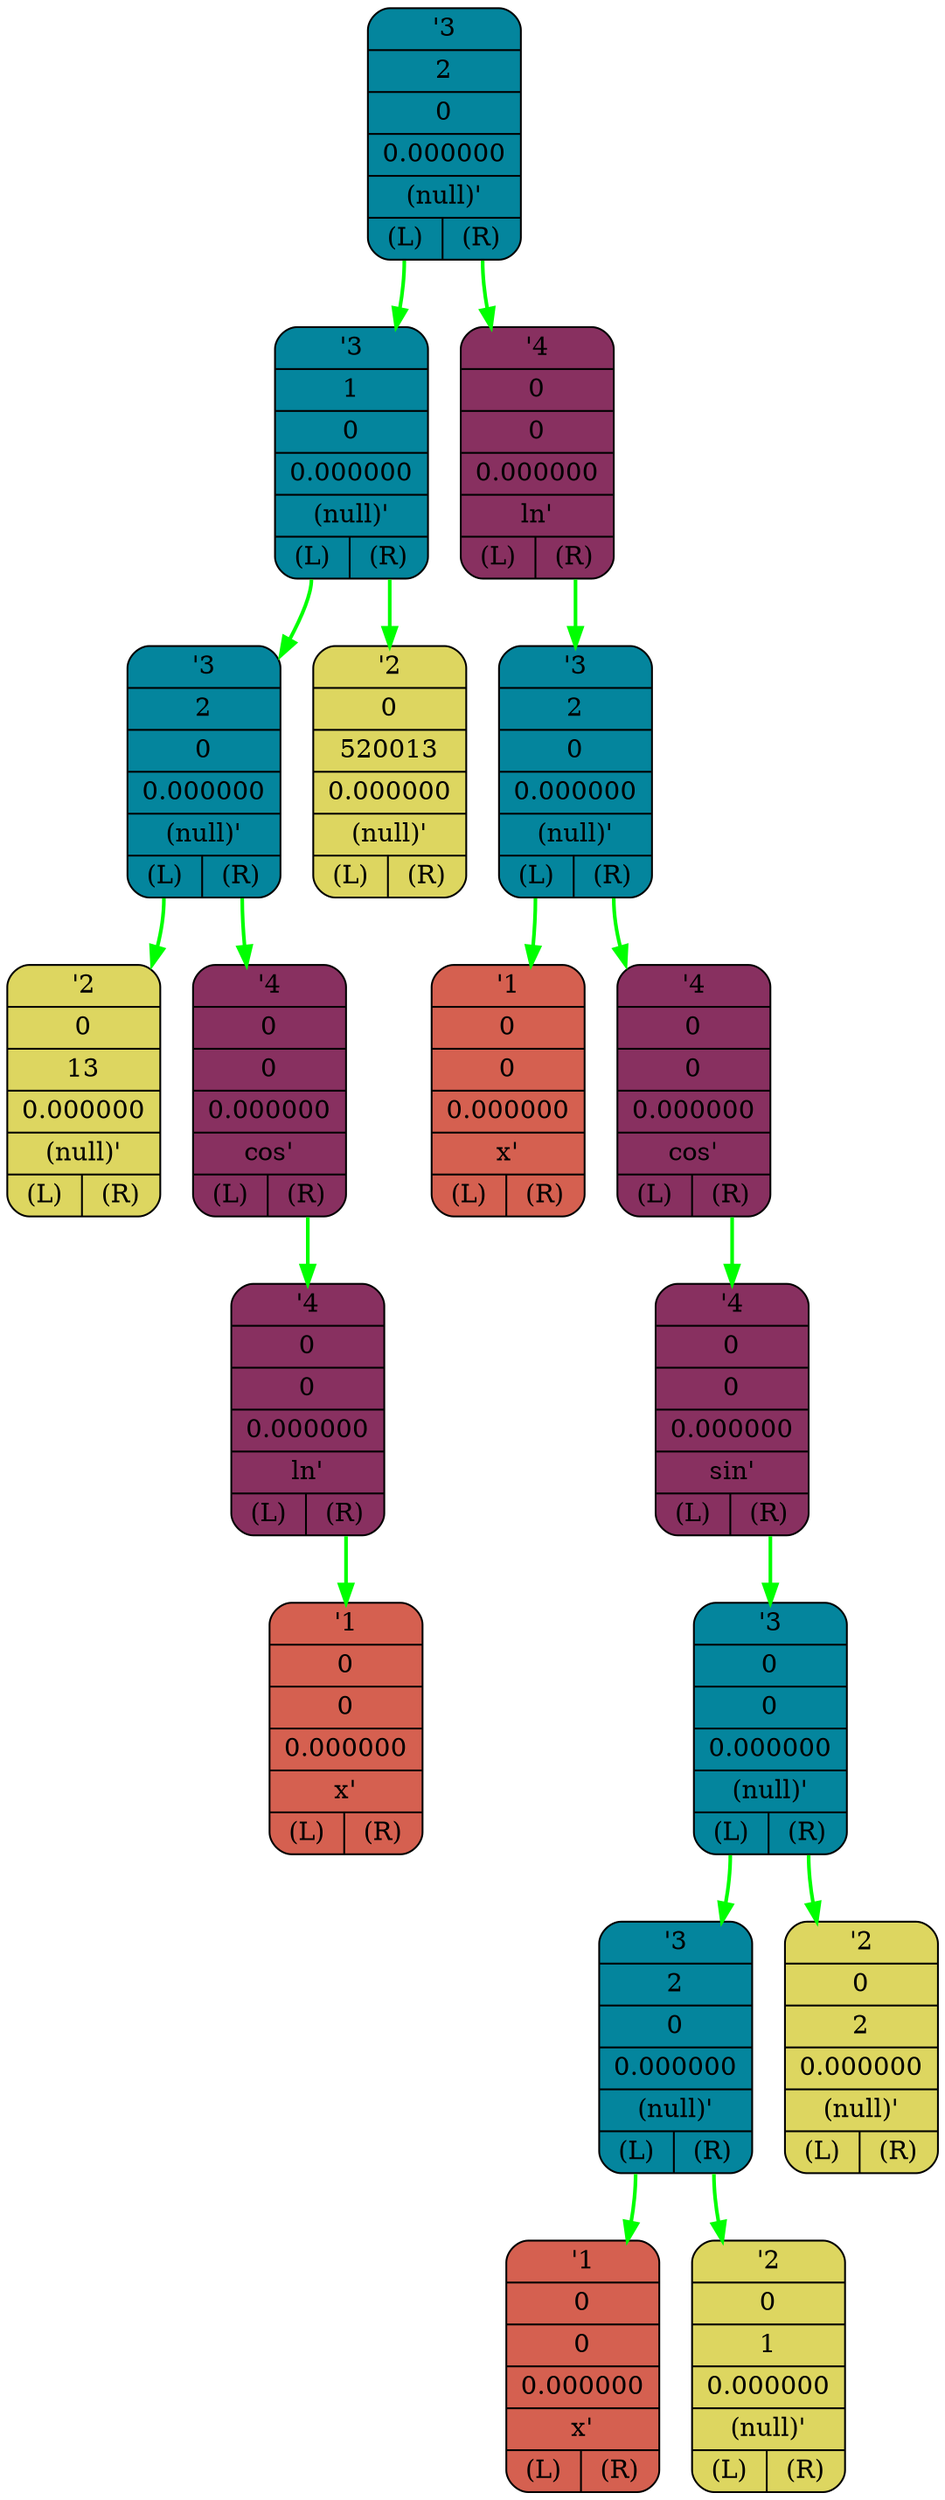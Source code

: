 digraph G{
    rankdir=TB;
    NODE0x7ffc27a98678[shape="Mrecord",color="black",fillcolor="#04859D",style="filled",label="{'3|2|0|0.000000|(null)' | {<L> (L)| <R> (R)}}"]
    NODE0x7ffc27a986a0[shape="Mrecord",color="black",fillcolor="#04859D",style="filled",label="{'3|1|0|0.000000|(null)' | {<L> (L)| <R> (R)}}"]
    NODE0x7ffc27a986c8[shape="Mrecord",color="black",fillcolor="#04859D",style="filled",label="{'3|2|0|0.000000|(null)' | {<L> (L)| <R> (R)}}"]
    NODE0x7ffc27a986f0[shape="Mrecord",color="black",fillcolor="#ddd660",style="filled",label="{'2|0|13|0.000000|(null)' | {<L> (L)| <R> (R)}}"]
    NODE0x7ffc27a98718[shape="Mrecord",color="black",fillcolor="#883060",style="filled",label="{'4|0|0|0.000000|cos' | {<L> (L)| <R> (R)}}"]
    NODE0x7ffc27a98740[shape="Mrecord",color="black",fillcolor="#883060",style="filled",label="{'4|0|0|0.000000|ln' | {<L> (L)| <R> (R)}}"]
    NODE0x7ffc27a98768[shape="Mrecord",color="black",fillcolor="#d56050",style="filled",label="{'1|0|0|0.000000|x' | {<L> (L)| <R> (R)}}"]
    NODE0x7ffc27a98790[shape="Mrecord",color="black",fillcolor="#ddd660",style="filled",label="{'2|0|520013|0.000000|(null)' | {<L> (L)| <R> (R)}}"]
    NODE0x7ffc27a987b8[shape="Mrecord",color="black",fillcolor="#883060",style="filled",label="{'4|0|0|0.000000|ln' | {<L> (L)| <R> (R)}}"]
    NODE0x7ffc27a987e0[shape="Mrecord",color="black",fillcolor="#04859D",style="filled",label="{'3|2|0|0.000000|(null)' | {<L> (L)| <R> (R)}}"]
    NODE0x7ffc27a98808[shape="Mrecord",color="black",fillcolor="#d56050",style="filled",label="{'1|0|0|0.000000|x' | {<L> (L)| <R> (R)}}"]
    NODE0x7ffc27a98830[shape="Mrecord",color="black",fillcolor="#883060",style="filled",label="{'4|0|0|0.000000|cos' | {<L> (L)| <R> (R)}}"]
    NODE0x7ffc27a98858[shape="Mrecord",color="black",fillcolor="#883060",style="filled",label="{'4|0|0|0.000000|sin' | {<L> (L)| <R> (R)}}"]
    NODE0x7ffc27a98880[shape="Mrecord",color="black",fillcolor="#04859D",style="filled",label="{'3|0|0|0.000000|(null)' | {<L> (L)| <R> (R)}}"]
    NODE0x7ffc27a988a8[shape="Mrecord",color="black",fillcolor="#04859D",style="filled",label="{'3|2|0|0.000000|(null)' | {<L> (L)| <R> (R)}}"]
    NODE0x7ffc27a988d0[shape="Mrecord",color="black",fillcolor="#d56050",style="filled",label="{'1|0|0|0.000000|x' | {<L> (L)| <R> (R)}}"]
    NODE0x7ffc27a988f8[shape="Mrecord",color="black",fillcolor="#ddd660",style="filled",label="{'2|0|1|0.000000|(null)' | {<L> (L)| <R> (R)}}"]
    NODE0x7ffc27a98920[shape="Mrecord",color="black",fillcolor="#ddd660",style="filled",label="{'2|0|2|0.000000|(null)' | {<L> (L)| <R> (R)}}"]
    NODE0x7ffc27a98740:R-> NODE0x7ffc27a98768 [color="#00FF00",penwidth=2,label=""]
    NODE0x7ffc27a98718:R-> NODE0x7ffc27a98740 [color="#00FF00",penwidth=2,label=""]
    NODE0x7ffc27a986c8:L-> NODE0x7ffc27a986f0 [color="#00FF00",penwidth=2,label=""]
    NODE0x7ffc27a986c8:R-> NODE0x7ffc27a98718 [color="#00FF00",penwidth=2,label=""]
    NODE0x7ffc27a986a0:L-> NODE0x7ffc27a986c8 [color="#00FF00",penwidth=2,label=""]
    NODE0x7ffc27a986a0:R-> NODE0x7ffc27a98790 [color="#00FF00",penwidth=2,label=""]
    NODE0x7ffc27a988a8:L-> NODE0x7ffc27a988d0 [color="#00FF00",penwidth=2,label=""]
    NODE0x7ffc27a988a8:R-> NODE0x7ffc27a988f8 [color="#00FF00",penwidth=2,label=""]
    NODE0x7ffc27a98880:L-> NODE0x7ffc27a988a8 [color="#00FF00",penwidth=2,label=""]
    NODE0x7ffc27a98880:R-> NODE0x7ffc27a98920 [color="#00FF00",penwidth=2,label=""]
    NODE0x7ffc27a98858:R-> NODE0x7ffc27a98880 [color="#00FF00",penwidth=2,label=""]
    NODE0x7ffc27a98830:R-> NODE0x7ffc27a98858 [color="#00FF00",penwidth=2,label=""]
    NODE0x7ffc27a987e0:L-> NODE0x7ffc27a98808 [color="#00FF00",penwidth=2,label=""]
    NODE0x7ffc27a987e0:R-> NODE0x7ffc27a98830 [color="#00FF00",penwidth=2,label=""]
    NODE0x7ffc27a987b8:R-> NODE0x7ffc27a987e0 [color="#00FF00",penwidth=2,label=""]
    NODE0x7ffc27a98678:L-> NODE0x7ffc27a986a0 [color="#00FF00",penwidth=2,label=""]
    NODE0x7ffc27a98678:R-> NODE0x7ffc27a987b8 [color="#00FF00",penwidth=2,label=""]
}